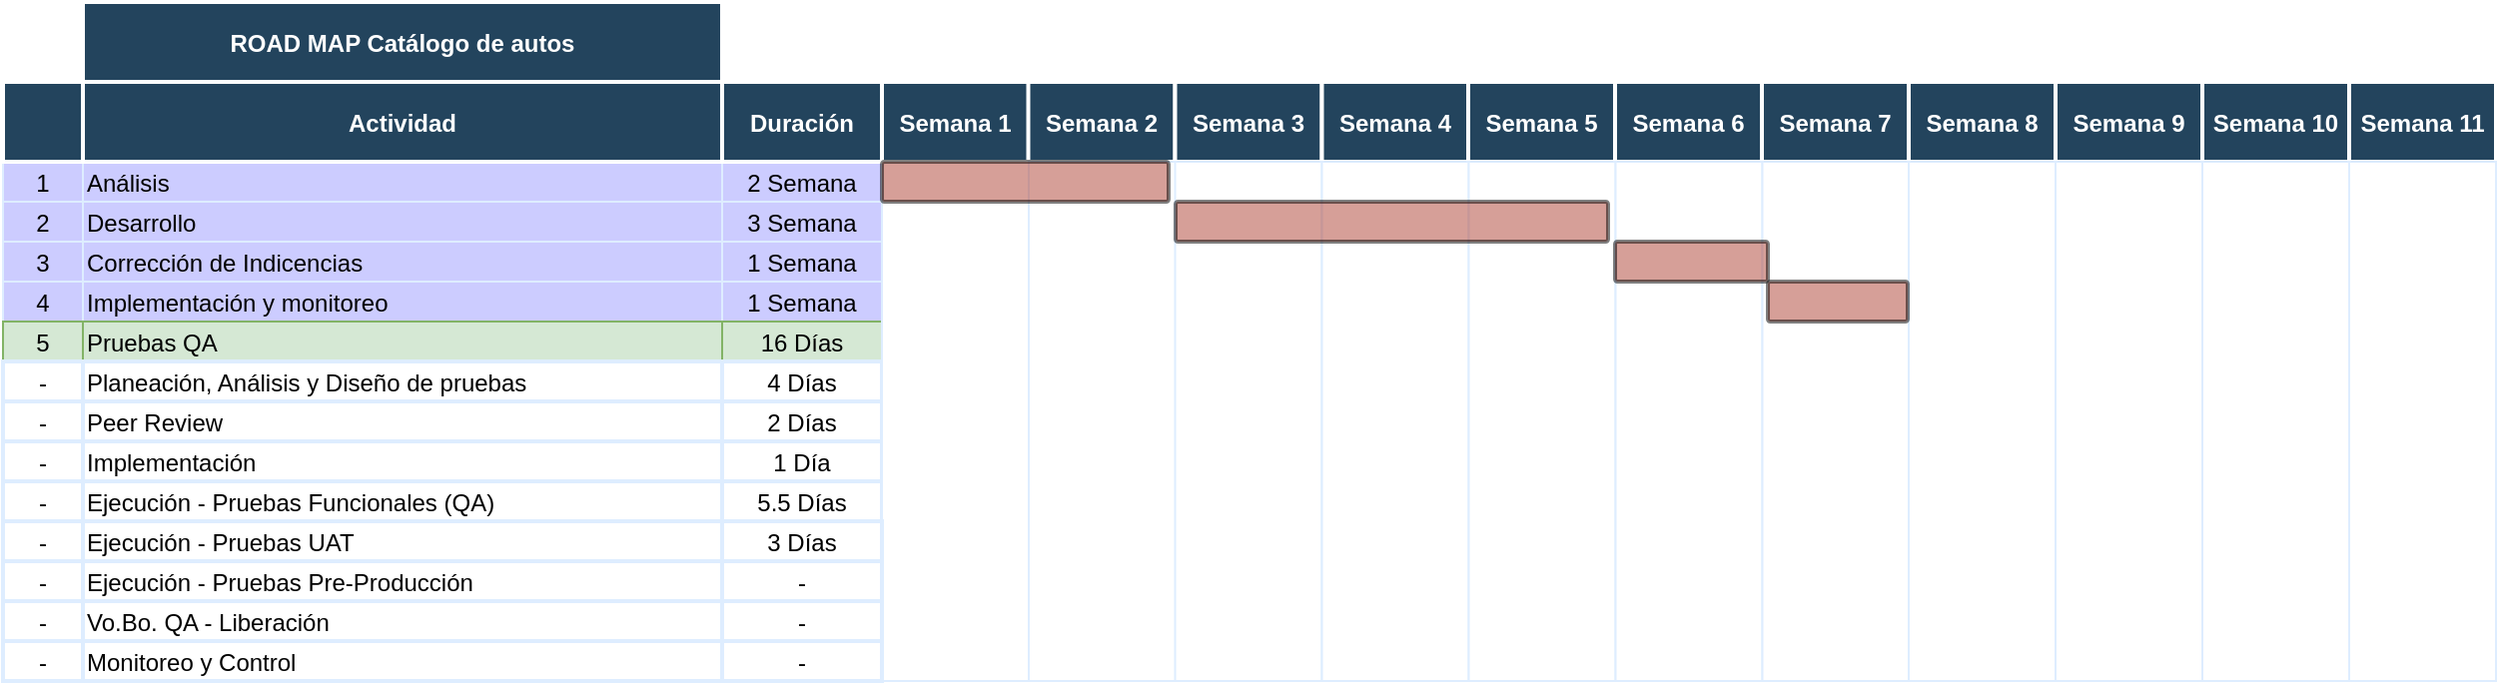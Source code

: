 <mxfile version="22.1.18" type="github">
  <diagram name="Page-1" id="8378b5f6-a2b2-b727-a746-972ab9d02e00">
    <mxGraphModel dx="619" dy="336" grid="1" gridSize="10" guides="1" tooltips="1" connect="0" arrows="1" fold="1" page="1" pageScale="1.5" pageWidth="1169" pageHeight="827" background="none" math="0" shadow="0">
      <root>
        <mxCell id="0" />
        <mxCell id="1" parent="0" />
        <mxCell id="63" value="1" style="strokeColor=#DEEDFF;fillColor=#CCCCFF;" parent="1" vertex="1">
          <mxGeometry x="246.5" y="380" width="40" height="20" as="geometry" />
        </mxCell>
        <mxCell id="64" value="Análisis" style="align=left;strokeColor=#DEEDFF;fillColor=#CCCCFF;" parent="1" vertex="1">
          <mxGeometry x="286.5" y="380" width="320" height="20" as="geometry" />
        </mxCell>
        <mxCell id="65" value="2 Semana" style="strokeColor=#DEEDFF;fillColor=#CCCCFF;" parent="1" vertex="1">
          <mxGeometry x="606.5" y="380" width="80.0" height="20" as="geometry" />
        </mxCell>
        <mxCell id="69" value="2" style="strokeColor=#DEEDFF;fillColor=#CCCCFF;" parent="1" vertex="1">
          <mxGeometry x="246.5" y="400.0" width="40" height="20" as="geometry" />
        </mxCell>
        <mxCell id="70" value="Desarrollo" style="align=left;strokeColor=#DEEDFF;fillColor=#CCCCFF;" parent="1" vertex="1">
          <mxGeometry x="286.5" y="400.0" width="320.0" height="20" as="geometry" />
        </mxCell>
        <mxCell id="71" value="3 Semana" style="strokeColor=#DEEDFF;fillColor=#CCCCFF;" parent="1" vertex="1">
          <mxGeometry x="606.5" y="400.0" width="80.0" height="20" as="geometry" />
        </mxCell>
        <mxCell id="74" value="3" style="strokeColor=#DEEDFF;fillColor=#CCCCFF;" parent="1" vertex="1">
          <mxGeometry x="246.5" y="420.0" width="40" height="20" as="geometry" />
        </mxCell>
        <mxCell id="75" value="Corrección de Indicencias" style="align=left;strokeColor=#DEEDFF;fillColor=#CCCCFF;" parent="1" vertex="1">
          <mxGeometry x="286.5" y="420.0" width="320.0" height="20.0" as="geometry" />
        </mxCell>
        <mxCell id="76" value="1 Semana" style="strokeColor=#DEEDFF;fillColor=#CCCCFF;" parent="1" vertex="1">
          <mxGeometry x="606.5" y="420.0" width="80.0" height="20" as="geometry" />
        </mxCell>
        <mxCell id="79" value="4" style="strokeColor=#DEEDFF;fillColor=#CCCCFF;" parent="1" vertex="1">
          <mxGeometry x="246.5" y="440.0" width="40" height="20" as="geometry" />
        </mxCell>
        <mxCell id="80" value="Implementación y monitoreo" style="align=left;strokeColor=#DEEDFF;fillColor=#CCCCFF;" parent="1" vertex="1">
          <mxGeometry x="286.5" y="440.0" width="320" height="20" as="geometry" />
        </mxCell>
        <mxCell id="81" value="1 Semana" style="strokeColor=#DEEDFF;fillColor=#CCCCFF;" parent="1" vertex="1">
          <mxGeometry x="606.5" y="440.0" width="80.0" height="20" as="geometry" />
        </mxCell>
        <mxCell id="84" value="5" style="strokeColor=#82b366;fillColor=#d5e8d4;" parent="1" vertex="1">
          <mxGeometry x="246.5" y="460.0" width="40" height="20" as="geometry" />
        </mxCell>
        <mxCell id="85" value="Pruebas QA" style="align=left;strokeColor=#82b366;fillColor=#d5e8d4;" parent="1" vertex="1">
          <mxGeometry x="286.5" y="460.0" width="320.0" height="20" as="geometry" />
        </mxCell>
        <mxCell id="86" value="16 Días" style="strokeColor=#82b366;fillColor=#d5e8d4;" parent="1" vertex="1">
          <mxGeometry x="606.5" y="460.0" width="80.0" height="20" as="geometry" />
        </mxCell>
        <mxCell id="89" value="-" style="strokeColor=#DEEDFF;strokeWidth=2;" parent="1" vertex="1">
          <mxGeometry x="246.5" y="480.0" width="40" height="20" as="geometry" />
        </mxCell>
        <mxCell id="90" value="Planeación, Análisis y Diseño de pruebas" style="align=left;strokeColor=#DEEDFF;strokeWidth=2;" parent="1" vertex="1">
          <mxGeometry x="286.5" y="480.0" width="320.0" height="20" as="geometry" />
        </mxCell>
        <mxCell id="91" value="4 Días" style="strokeColor=#DEEDFF;strokeWidth=2;" parent="1" vertex="1">
          <mxGeometry x="606.5" y="480.0" width="80.0" height="20" as="geometry" />
        </mxCell>
        <mxCell id="94" value="-" style="strokeColor=#DEEDFF;strokeWidth=2;" parent="1" vertex="1">
          <mxGeometry x="246.5" y="500.0" width="40" height="20" as="geometry" />
        </mxCell>
        <mxCell id="95" value="Peer Review" style="align=left;strokeColor=#DEEDFF;strokeWidth=2;" parent="1" vertex="1">
          <mxGeometry x="286.5" y="500.0" width="320.0" height="20" as="geometry" />
        </mxCell>
        <mxCell id="96" value="2 Días" style="strokeColor=#DEEDFF;strokeWidth=2;" parent="1" vertex="1">
          <mxGeometry x="606.5" y="500.0" width="80.0" height="20" as="geometry" />
        </mxCell>
        <mxCell id="99" value="-" style="strokeColor=#DEEDFF;fillColor=#FFFFFF;strokeWidth=2;" parent="1" vertex="1">
          <mxGeometry x="246.5" y="520.0" width="40" height="20" as="geometry" />
        </mxCell>
        <mxCell id="100" value="Implementación" style="align=left;strokeColor=#DEEDFF;fillColor=#FFFFFF;strokeWidth=2;" parent="1" vertex="1">
          <mxGeometry x="286.5" y="520.0" width="320.0" height="20" as="geometry" />
        </mxCell>
        <mxCell id="101" value="1 Día" style="strokeColor=#DEEDFF;fillColor=#FFFFFF;strokeWidth=2;" parent="1" vertex="1">
          <mxGeometry x="606.5" y="520.0" width="80.0" height="20" as="geometry" />
        </mxCell>
        <mxCell id="104" value="-" style="strokeColor=#DEEDFF;fillColor=#FFFFFF;strokeWidth=2;" parent="1" vertex="1">
          <mxGeometry x="246.5" y="540.0" width="40" height="20" as="geometry" />
        </mxCell>
        <mxCell id="105" value="Ejecución - Pruebas Funcionales (QA)" style="align=left;strokeColor=#DEEDFF;fillColor=#FFFFFF;strokeWidth=2;" parent="1" vertex="1">
          <mxGeometry x="286.5" y="540.0" width="320.0" height="20.0" as="geometry" />
        </mxCell>
        <mxCell id="106" value="5.5 Días" style="strokeColor=#DEEDFF;fillColor=#FFFFFF;strokeWidth=2;" parent="1" vertex="1">
          <mxGeometry x="606.5" y="540.0" width="80.0" height="20" as="geometry" />
        </mxCell>
        <mxCell id="194" value="" style="strokeColor=#DEEDFF" parent="1" vertex="1">
          <mxGeometry x="686.5" y="380" width="73.5" height="260" as="geometry" />
        </mxCell>
        <mxCell id="2" value="Actividad" style="fillColor=#23445D;strokeColor=#FFFFFF;strokeWidth=2;fontColor=#FFFFFF;fontStyle=1" parent="1" vertex="1">
          <mxGeometry x="286.5" y="340" width="320" height="40" as="geometry" />
        </mxCell>
        <mxCell id="3" value="" style="fillColor=#23445D;strokeColor=#FFFFFF;strokeWidth=2;fontColor=#FFFFFF;fontStyle=1" parent="1" vertex="1">
          <mxGeometry x="246.5" y="340" width="40" height="40" as="geometry" />
        </mxCell>
        <mxCell id="4" value="Semana 1" style="fillColor=#23445D;strokeColor=#FFFFFF;strokeWidth=2;fontColor=#FFFFFF;fontStyle=1" parent="1" vertex="1">
          <mxGeometry x="686.5" y="340" width="73.5" height="40" as="geometry" />
        </mxCell>
        <mxCell id="12" value="Duración" style="fillColor=#23445D;strokeColor=#FFFFFF;strokeWidth=2;fontColor=#FFFFFF;fontStyle=1" parent="1" vertex="1">
          <mxGeometry x="606.5" y="340.0" width="80.0" height="40.0" as="geometry" />
        </mxCell>
        <mxCell id="0TEdr6XwHTBYmzNy-4LU-400" value="-" style="strokeColor=#DEEDFF;strokeWidth=2;" parent="1" vertex="1">
          <mxGeometry x="246.5" y="560.0" width="40" height="20" as="geometry" />
        </mxCell>
        <mxCell id="0TEdr6XwHTBYmzNy-4LU-401" value="Ejecución - Pruebas UAT" style="align=left;strokeColor=#DEEDFF;strokeWidth=2;" parent="1" vertex="1">
          <mxGeometry x="286.5" y="560.0" width="320.0" height="20" as="geometry" />
        </mxCell>
        <mxCell id="0TEdr6XwHTBYmzNy-4LU-402" value="3 Días" style="strokeColor=#DEEDFF;strokeWidth=2;" parent="1" vertex="1">
          <mxGeometry x="606.5" y="560.0" width="80.0" height="20" as="geometry" />
        </mxCell>
        <mxCell id="0TEdr6XwHTBYmzNy-4LU-405" value="-" style="strokeColor=#DEEDFF;fillColor=#FFFFFF;strokeWidth=2;" parent="1" vertex="1">
          <mxGeometry x="246.5" y="580.0" width="40" height="20" as="geometry" />
        </mxCell>
        <mxCell id="0TEdr6XwHTBYmzNy-4LU-406" value="Ejecución - Pruebas Pre-Producción" style="align=left;strokeColor=#DEEDFF;fillColor=#FFFFFF;strokeWidth=2;" parent="1" vertex="1">
          <mxGeometry x="286.5" y="580.0" width="320.0" height="20" as="geometry" />
        </mxCell>
        <mxCell id="0TEdr6XwHTBYmzNy-4LU-407" value="-" style="strokeColor=#DEEDFF;fillColor=#FFFFFF;strokeWidth=2;" parent="1" vertex="1">
          <mxGeometry x="606.5" y="580.0" width="80.0" height="20" as="geometry" />
        </mxCell>
        <mxCell id="0TEdr6XwHTBYmzNy-4LU-410" value="-" style="strokeColor=#DEEDFF;fillColor=#FFFFFF;strokeWidth=2;" parent="1" vertex="1">
          <mxGeometry x="246.5" y="600.0" width="40" height="20" as="geometry" />
        </mxCell>
        <mxCell id="0TEdr6XwHTBYmzNy-4LU-411" value="Vo.Bo. QA - Liberación" style="align=left;strokeColor=#DEEDFF;fillColor=#FFFFFF;strokeWidth=2;" parent="1" vertex="1">
          <mxGeometry x="286.5" y="600.0" width="320.0" height="20.0" as="geometry" />
        </mxCell>
        <mxCell id="0TEdr6XwHTBYmzNy-4LU-412" value="-" style="strokeColor=#DEEDFF;fillColor=#FFFFFF;strokeWidth=2;" parent="1" vertex="1">
          <mxGeometry x="606.5" y="600.0" width="80.0" height="20" as="geometry" />
        </mxCell>
        <mxCell id="0TEdr6XwHTBYmzNy-4LU-415" value="-" style="strokeColor=#DEEDFF;fillColor=#FFFFFF;strokeWidth=2;" parent="1" vertex="1">
          <mxGeometry x="246.5" y="620.0" width="40" height="20" as="geometry" />
        </mxCell>
        <mxCell id="0TEdr6XwHTBYmzNy-4LU-416" value="Monitoreo y Control" style="align=left;strokeColor=#DEEDFF;fillColor=#FFFFFF;strokeWidth=2;" parent="1" vertex="1">
          <mxGeometry x="286.5" y="620.0" width="320.0" height="20.0" as="geometry" />
        </mxCell>
        <mxCell id="0TEdr6XwHTBYmzNy-4LU-417" value="-" style="strokeColor=#DEEDFF;fillColor=#FFFFFF;strokeWidth=2;" parent="1" vertex="1">
          <mxGeometry x="606.5" y="620.0" width="80.0" height="20" as="geometry" />
        </mxCell>
        <mxCell id="0TEdr6XwHTBYmzNy-4LU-431" value="ROAD MAP Catálogo de autos" style="fillColor=#23445D;strokeColor=#FFFFFF;strokeWidth=2;fontColor=#FFFFFF;fontStyle=1" parent="1" vertex="1">
          <mxGeometry x="286.5" y="300" width="320" height="40" as="geometry" />
        </mxCell>
        <mxCell id="rK6uFLKXqWD6iHWjql1R-243" value="Semana 2" style="fillColor=#23445D;strokeColor=#FFFFFF;strokeWidth=2;fontColor=#FFFFFF;fontStyle=1" vertex="1" parent="1">
          <mxGeometry x="759.75" y="340" width="73.5" height="40" as="geometry" />
        </mxCell>
        <mxCell id="rK6uFLKXqWD6iHWjql1R-244" value="Semana 3" style="fillColor=#23445D;strokeColor=#FFFFFF;strokeWidth=2;fontColor=#FFFFFF;fontStyle=1" vertex="1" parent="1">
          <mxGeometry x="833.25" y="340" width="73.5" height="40" as="geometry" />
        </mxCell>
        <mxCell id="rK6uFLKXqWD6iHWjql1R-245" value="Semana 4" style="fillColor=#23445D;strokeColor=#FFFFFF;strokeWidth=2;fontColor=#FFFFFF;fontStyle=1" vertex="1" parent="1">
          <mxGeometry x="906.75" y="340" width="73.5" height="40" as="geometry" />
        </mxCell>
        <mxCell id="rK6uFLKXqWD6iHWjql1R-246" value="Semana 5" style="fillColor=#23445D;strokeColor=#FFFFFF;strokeWidth=2;fontColor=#FFFFFF;fontStyle=1" vertex="1" parent="1">
          <mxGeometry x="980" y="340" width="73.5" height="40" as="geometry" />
        </mxCell>
        <mxCell id="rK6uFLKXqWD6iHWjql1R-247" value="Semana 6" style="fillColor=#23445D;strokeColor=#FFFFFF;strokeWidth=2;fontColor=#FFFFFF;fontStyle=1" vertex="1" parent="1">
          <mxGeometry x="1053.5" y="340" width="73.5" height="40" as="geometry" />
        </mxCell>
        <mxCell id="rK6uFLKXqWD6iHWjql1R-248" value="Semana 7" style="fillColor=#23445D;strokeColor=#FFFFFF;strokeWidth=2;fontColor=#FFFFFF;fontStyle=1" vertex="1" parent="1">
          <mxGeometry x="1127" y="340" width="73.5" height="40" as="geometry" />
        </mxCell>
        <mxCell id="rK6uFLKXqWD6iHWjql1R-249" value="Semana 8" style="fillColor=#23445D;strokeColor=#FFFFFF;strokeWidth=2;fontColor=#FFFFFF;fontStyle=1" vertex="1" parent="1">
          <mxGeometry x="1200.5" y="340" width="73.5" height="40" as="geometry" />
        </mxCell>
        <mxCell id="rK6uFLKXqWD6iHWjql1R-250" value="Semana 9" style="fillColor=#23445D;strokeColor=#FFFFFF;strokeWidth=2;fontColor=#FFFFFF;fontStyle=1" vertex="1" parent="1">
          <mxGeometry x="1274" y="340" width="73.5" height="40" as="geometry" />
        </mxCell>
        <mxCell id="rK6uFLKXqWD6iHWjql1R-251" value="Semana 10" style="fillColor=#23445D;strokeColor=#FFFFFF;strokeWidth=2;fontColor=#FFFFFF;fontStyle=1" vertex="1" parent="1">
          <mxGeometry x="1347.5" y="340" width="73.5" height="40" as="geometry" />
        </mxCell>
        <mxCell id="rK6uFLKXqWD6iHWjql1R-252" value="Semana 11" style="fillColor=#23445D;strokeColor=#FFFFFF;strokeWidth=2;fontColor=#FFFFFF;fontStyle=1" vertex="1" parent="1">
          <mxGeometry x="1421" y="340" width="73.5" height="40" as="geometry" />
        </mxCell>
        <mxCell id="rK6uFLKXqWD6iHWjql1R-254" value="" style="strokeColor=#DEEDFF" vertex="1" parent="1">
          <mxGeometry x="760" y="380" width="73.5" height="260" as="geometry" />
        </mxCell>
        <mxCell id="rK6uFLKXqWD6iHWjql1R-255" value="" style="strokeColor=#DEEDFF" vertex="1" parent="1">
          <mxGeometry x="833.25" y="380" width="73.5" height="260" as="geometry" />
        </mxCell>
        <mxCell id="rK6uFLKXqWD6iHWjql1R-256" value="" style="strokeColor=#DEEDFF" vertex="1" parent="1">
          <mxGeometry x="906.75" y="380" width="73.5" height="260" as="geometry" />
        </mxCell>
        <mxCell id="rK6uFLKXqWD6iHWjql1R-257" value="" style="strokeColor=#DEEDFF" vertex="1" parent="1">
          <mxGeometry x="980.25" y="380" width="73.5" height="260" as="geometry" />
        </mxCell>
        <mxCell id="rK6uFLKXqWD6iHWjql1R-258" value="" style="strokeColor=#DEEDFF" vertex="1" parent="1">
          <mxGeometry x="1053.75" y="380" width="73.5" height="260" as="geometry" />
        </mxCell>
        <mxCell id="rK6uFLKXqWD6iHWjql1R-259" value="" style="strokeColor=#DEEDFF" vertex="1" parent="1">
          <mxGeometry x="1127.25" y="380" width="73.5" height="260" as="geometry" />
        </mxCell>
        <mxCell id="rK6uFLKXqWD6iHWjql1R-260" value="" style="strokeColor=#DEEDFF" vertex="1" parent="1">
          <mxGeometry x="1200.5" y="380" width="73.5" height="260" as="geometry" />
        </mxCell>
        <mxCell id="rK6uFLKXqWD6iHWjql1R-261" value="" style="strokeColor=#DEEDFF" vertex="1" parent="1">
          <mxGeometry x="1274" y="380" width="73.5" height="260" as="geometry" />
        </mxCell>
        <mxCell id="rK6uFLKXqWD6iHWjql1R-262" value="" style="strokeColor=#DEEDFF" vertex="1" parent="1">
          <mxGeometry x="1347.5" y="380" width="73.5" height="260" as="geometry" />
        </mxCell>
        <mxCell id="rK6uFLKXqWD6iHWjql1R-263" value="" style="strokeColor=#DEEDFF" vertex="1" parent="1">
          <mxGeometry x="1421" y="380" width="73.5" height="260" as="geometry" />
        </mxCell>
        <mxCell id="242" value="" style="shape=mxgraph.flowchart.process;fillColor=#AE4132;strokeColor=#000000;strokeWidth=2;opacity=50" parent="1" vertex="1">
          <mxGeometry x="686.5" y="380" width="143.5" height="20" as="geometry" />
        </mxCell>
        <mxCell id="rK6uFLKXqWD6iHWjql1R-253" value="" style="shape=mxgraph.flowchart.process;fillColor=#AE4132;strokeColor=#000000;strokeWidth=2;opacity=50" vertex="1" parent="1">
          <mxGeometry x="833.5" y="400" width="216.5" height="20" as="geometry" />
        </mxCell>
        <mxCell id="rK6uFLKXqWD6iHWjql1R-264" value="" style="shape=mxgraph.flowchart.process;fillColor=#AE4132;strokeColor=#000000;strokeWidth=2;opacity=50" vertex="1" parent="1">
          <mxGeometry x="1053.5" y="420" width="76.5" height="20" as="geometry" />
        </mxCell>
        <mxCell id="rK6uFLKXqWD6iHWjql1R-265" value="" style="shape=mxgraph.flowchart.process;fillColor=#AE4132;strokeColor=#000000;strokeWidth=2;opacity=50" vertex="1" parent="1">
          <mxGeometry x="1130" y="440" width="70" height="20" as="geometry" />
        </mxCell>
      </root>
    </mxGraphModel>
  </diagram>
</mxfile>

